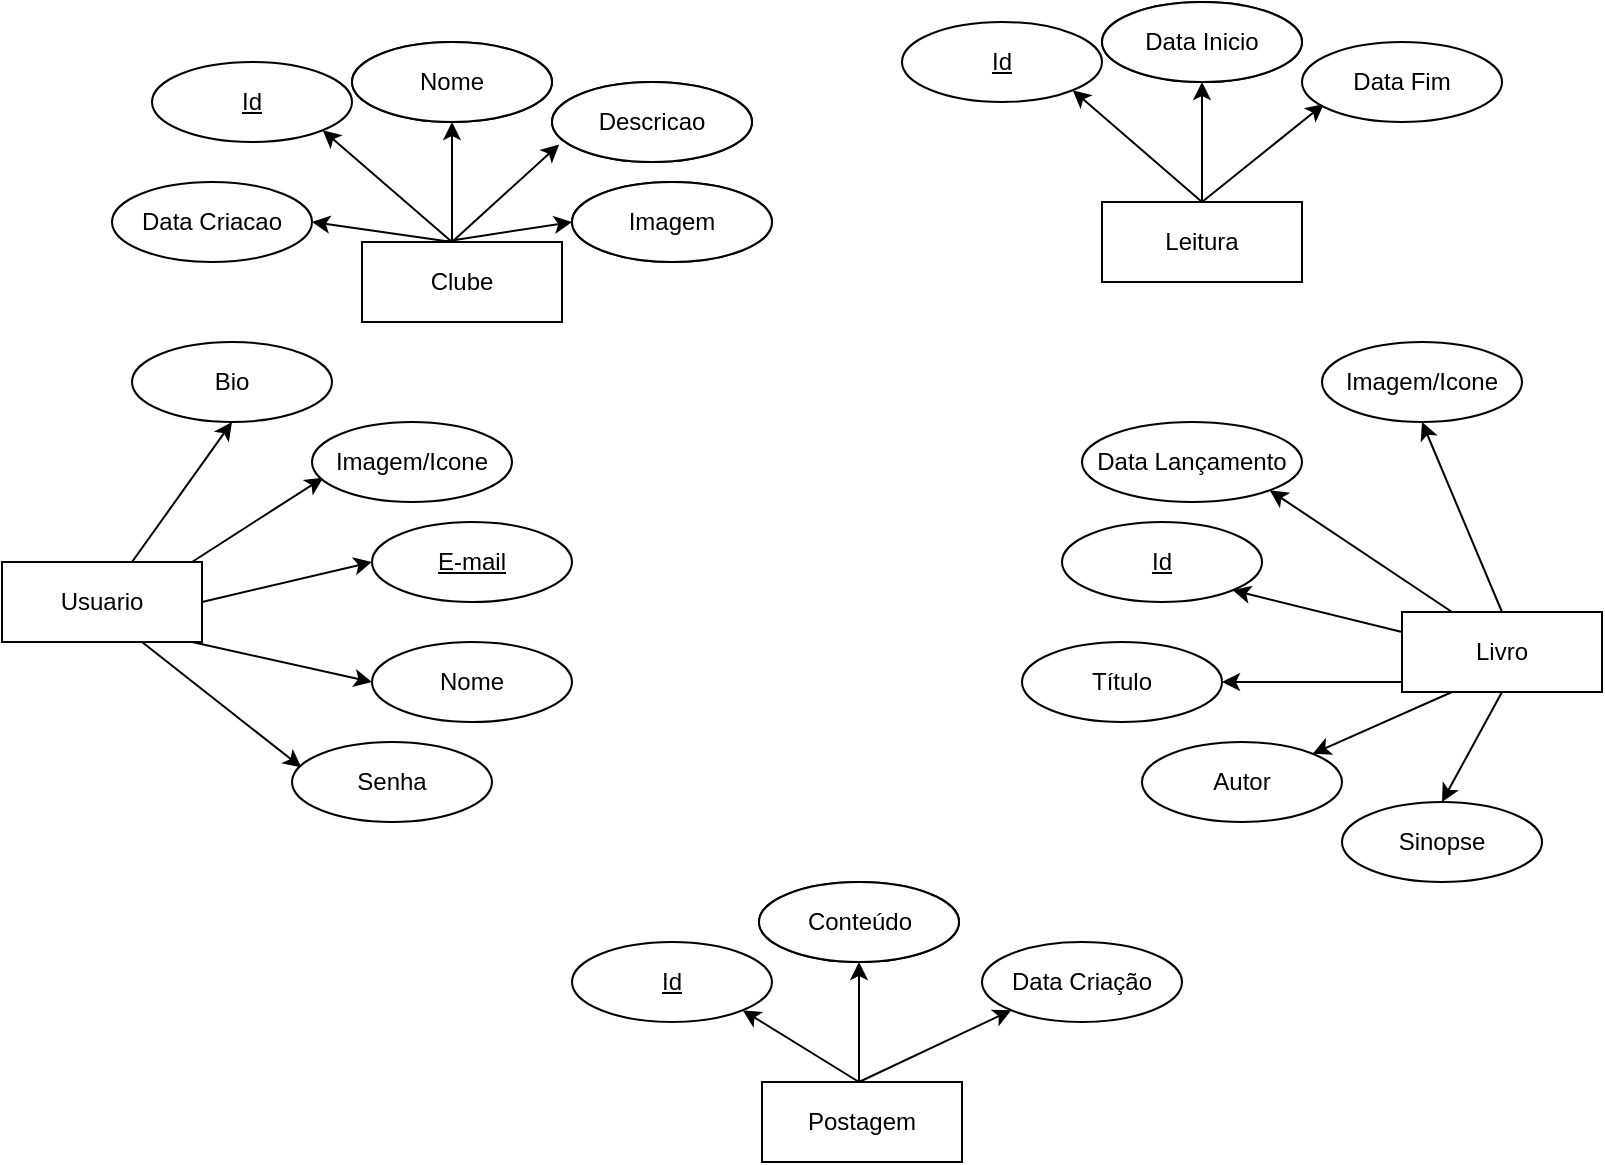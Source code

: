 <mxfile version="21.1.2" type="device" pages="2">
  <diagram name="Propriedades" id="3DGppvGuMkGfIaw-oFK4">
    <mxGraphModel dx="1842" dy="718" grid="1" gridSize="10" guides="1" tooltips="1" connect="1" arrows="1" fold="1" page="1" pageScale="1" pageWidth="827" pageHeight="1169" math="0" shadow="0">
      <root>
        <mxCell id="0" />
        <mxCell id="gHtM-WSJhrPgvnXhmvUE-1" value="Untitled Layer" parent="0" />
        <mxCell id="gHtM-WSJhrPgvnXhmvUE-2" value="Clube" style="whiteSpace=wrap;html=1;align=center;" vertex="1" parent="gHtM-WSJhrPgvnXhmvUE-1">
          <mxGeometry x="190" y="140" width="100" height="40" as="geometry" />
        </mxCell>
        <mxCell id="gHtM-WSJhrPgvnXhmvUE-3" value="Usuario" style="whiteSpace=wrap;html=1;align=center;" vertex="1" parent="gHtM-WSJhrPgvnXhmvUE-1">
          <mxGeometry x="10" y="300" width="100" height="40" as="geometry" />
        </mxCell>
        <mxCell id="gHtM-WSJhrPgvnXhmvUE-4" value="Leitura" style="whiteSpace=wrap;html=1;align=center;" vertex="1" parent="gHtM-WSJhrPgvnXhmvUE-1">
          <mxGeometry x="560" y="120" width="100" height="40" as="geometry" />
        </mxCell>
        <mxCell id="gHtM-WSJhrPgvnXhmvUE-5" value="Livro" style="whiteSpace=wrap;html=1;align=center;direction=east;flipH=0;flipV=0;" vertex="1" parent="gHtM-WSJhrPgvnXhmvUE-1">
          <mxGeometry x="710" y="325" width="100" height="40" as="geometry" />
        </mxCell>
        <mxCell id="gHtM-WSJhrPgvnXhmvUE-6" value="Postagem" style="whiteSpace=wrap;html=1;align=center;" vertex="1" parent="gHtM-WSJhrPgvnXhmvUE-1">
          <mxGeometry x="390" y="560" width="100" height="40" as="geometry" />
        </mxCell>
        <mxCell id="jojVEQUUqnMYrM5-HtUo-7" value="Entidades-Atributos" parent="0" />
        <mxCell id="jojVEQUUqnMYrM5-HtUo-8" value="Nome" style="ellipse;whiteSpace=wrap;html=1;align=center;" vertex="1" parent="jojVEQUUqnMYrM5-HtUo-7">
          <mxGeometry x="185" y="40" width="100" height="40" as="geometry" />
        </mxCell>
        <mxCell id="jojVEQUUqnMYrM5-HtUo-9" value="Descricao" style="ellipse;whiteSpace=wrap;html=1;align=center;" vertex="1" parent="jojVEQUUqnMYrM5-HtUo-7">
          <mxGeometry x="285" y="60" width="100" height="40" as="geometry" />
        </mxCell>
        <mxCell id="jojVEQUUqnMYrM5-HtUo-10" value="Data Criacao" style="ellipse;whiteSpace=wrap;html=1;align=center;" vertex="1" parent="jojVEQUUqnMYrM5-HtUo-7">
          <mxGeometry x="65" y="110" width="100" height="40" as="geometry" />
        </mxCell>
        <mxCell id="jojVEQUUqnMYrM5-HtUo-11" value="Imagem" style="ellipse;whiteSpace=wrap;html=1;align=center;" vertex="1" parent="jojVEQUUqnMYrM5-HtUo-7">
          <mxGeometry x="295" y="110" width="100" height="40" as="geometry" />
        </mxCell>
        <mxCell id="jojVEQUUqnMYrM5-HtUo-12" value="" style="edgeStyle=none;orthogonalLoop=1;jettySize=auto;html=1;rounded=0;entryX=1;entryY=1;entryDx=0;entryDy=0;" edge="1" parent="jojVEQUUqnMYrM5-HtUo-7" target="jojVEQUUqnMYrM5-HtUo-31">
          <mxGeometry width="80" relative="1" as="geometry">
            <mxPoint x="235" y="140" as="sourcePoint" />
            <mxPoint x="179.4" y="91.2" as="targetPoint" />
            <Array as="points" />
          </mxGeometry>
        </mxCell>
        <mxCell id="jojVEQUUqnMYrM5-HtUo-13" value="" style="edgeStyle=none;orthogonalLoop=1;jettySize=auto;html=1;rounded=0;entryX=0.5;entryY=1;entryDx=0;entryDy=0;exitX=0.5;exitY=0;exitDx=0;exitDy=0;" edge="1" parent="jojVEQUUqnMYrM5-HtUo-7" target="jojVEQUUqnMYrM5-HtUo-8">
          <mxGeometry width="80" relative="1" as="geometry">
            <mxPoint x="235" y="140" as="sourcePoint" />
            <mxPoint x="189" y="101" as="targetPoint" />
            <Array as="points" />
          </mxGeometry>
        </mxCell>
        <mxCell id="jojVEQUUqnMYrM5-HtUo-14" value="" style="edgeStyle=none;orthogonalLoop=1;jettySize=auto;html=1;rounded=0;entryX=0.036;entryY=0.78;entryDx=0;entryDy=0;entryPerimeter=0;exitX=0.5;exitY=0;exitDx=0;exitDy=0;" edge="1" parent="jojVEQUUqnMYrM5-HtUo-7" target="jojVEQUUqnMYrM5-HtUo-9">
          <mxGeometry width="80" relative="1" as="geometry">
            <mxPoint x="235" y="140" as="sourcePoint" />
            <mxPoint x="199" y="111" as="targetPoint" />
            <Array as="points" />
          </mxGeometry>
        </mxCell>
        <mxCell id="jojVEQUUqnMYrM5-HtUo-15" value="" style="edgeStyle=none;orthogonalLoop=1;jettySize=auto;html=1;rounded=0;entryX=1;entryY=0.5;entryDx=0;entryDy=0;exitX=0.5;exitY=0;exitDx=0;exitDy=0;" edge="1" parent="jojVEQUUqnMYrM5-HtUo-7" target="jojVEQUUqnMYrM5-HtUo-10">
          <mxGeometry width="80" relative="1" as="geometry">
            <mxPoint x="235" y="140" as="sourcePoint" />
            <mxPoint x="209" y="121" as="targetPoint" />
            <Array as="points" />
          </mxGeometry>
        </mxCell>
        <mxCell id="jojVEQUUqnMYrM5-HtUo-16" value="" style="edgeStyle=none;orthogonalLoop=1;jettySize=auto;html=1;rounded=0;entryX=0;entryY=0.5;entryDx=0;entryDy=0;" edge="1" parent="jojVEQUUqnMYrM5-HtUo-7" target="jojVEQUUqnMYrM5-HtUo-11">
          <mxGeometry width="80" relative="1" as="geometry">
            <mxPoint x="230" y="140" as="sourcePoint" />
            <mxPoint x="219" y="131" as="targetPoint" />
            <Array as="points" />
          </mxGeometry>
        </mxCell>
        <mxCell id="jojVEQUUqnMYrM5-HtUo-17" value="" style="edgeStyle=none;orthogonalLoop=1;jettySize=auto;html=1;rounded=0;entryX=0.056;entryY=0.696;entryDx=0;entryDy=0;entryPerimeter=0;exitX=1;exitY=0;exitDx=0;exitDy=0;" edge="1" parent="jojVEQUUqnMYrM5-HtUo-7" target="jojVEQUUqnMYrM5-HtUo-26">
          <mxGeometry width="80" relative="1" as="geometry">
            <mxPoint x="105" y="300" as="sourcePoint" />
            <mxPoint x="99" y="211" as="targetPoint" />
            <Array as="points" />
          </mxGeometry>
        </mxCell>
        <mxCell id="jojVEQUUqnMYrM5-HtUo-18" value="" style="edgeStyle=none;orthogonalLoop=1;jettySize=auto;html=1;rounded=0;entryX=0;entryY=0.5;entryDx=0;entryDy=0;" edge="1" parent="jojVEQUUqnMYrM5-HtUo-7" target="jojVEQUUqnMYrM5-HtUo-32">
          <mxGeometry width="80" relative="1" as="geometry">
            <mxPoint x="110" y="320" as="sourcePoint" />
            <mxPoint x="215" y="300" as="targetPoint" />
            <Array as="points" />
          </mxGeometry>
        </mxCell>
        <mxCell id="jojVEQUUqnMYrM5-HtUo-19" value="" style="edgeStyle=none;orthogonalLoop=1;jettySize=auto;html=1;rounded=0;entryX=0.047;entryY=0.318;entryDx=0;entryDy=0;entryPerimeter=0;exitX=0.75;exitY=1;exitDx=0;exitDy=0;" edge="1" parent="jojVEQUUqnMYrM5-HtUo-7" target="jojVEQUUqnMYrM5-HtUo-28">
          <mxGeometry width="80" relative="1" as="geometry">
            <mxPoint x="80" y="340" as="sourcePoint" />
            <mxPoint x="209" y="211" as="targetPoint" />
            <Array as="points" />
          </mxGeometry>
        </mxCell>
        <mxCell id="jojVEQUUqnMYrM5-HtUo-20" value="" style="edgeStyle=none;orthogonalLoop=1;jettySize=auto;html=1;rounded=0;entryX=0;entryY=0.5;entryDx=0;entryDy=0;" edge="1" parent="jojVEQUUqnMYrM5-HtUo-7" target="jojVEQUUqnMYrM5-HtUo-25">
          <mxGeometry width="80" relative="1" as="geometry">
            <mxPoint x="105" y="340" as="sourcePoint" />
            <mxPoint x="85" y="250" as="targetPoint" />
            <Array as="points" />
          </mxGeometry>
        </mxCell>
        <mxCell id="jojVEQUUqnMYrM5-HtUo-22" value="Imagem" style="ellipse;whiteSpace=wrap;html=1;align=center;" vertex="1" parent="jojVEQUUqnMYrM5-HtUo-7">
          <mxGeometry x="295" y="110" width="100" height="40" as="geometry" />
        </mxCell>
        <mxCell id="jojVEQUUqnMYrM5-HtUo-23" value="Descricao" style="ellipse;whiteSpace=wrap;html=1;align=center;" vertex="1" parent="jojVEQUUqnMYrM5-HtUo-7">
          <mxGeometry x="285" y="60" width="100" height="40" as="geometry" />
        </mxCell>
        <mxCell id="jojVEQUUqnMYrM5-HtUo-24" value="Nome" style="ellipse;whiteSpace=wrap;html=1;align=center;" vertex="1" parent="jojVEQUUqnMYrM5-HtUo-7">
          <mxGeometry x="185" y="40" width="100" height="40" as="geometry" />
        </mxCell>
        <mxCell id="jojVEQUUqnMYrM5-HtUo-25" value="Nome" style="ellipse;whiteSpace=wrap;html=1;align=center;" vertex="1" parent="jojVEQUUqnMYrM5-HtUo-7">
          <mxGeometry x="195" y="340" width="100" height="40" as="geometry" />
        </mxCell>
        <mxCell id="jojVEQUUqnMYrM5-HtUo-26" value="Imagem/Icone" style="ellipse;whiteSpace=wrap;html=1;align=center;" vertex="1" parent="jojVEQUUqnMYrM5-HtUo-7">
          <mxGeometry x="165" y="230" width="100" height="40" as="geometry" />
        </mxCell>
        <mxCell id="jojVEQUUqnMYrM5-HtUo-28" value="Senha" style="ellipse;whiteSpace=wrap;html=1;align=center;" vertex="1" parent="jojVEQUUqnMYrM5-HtUo-7">
          <mxGeometry x="155" y="390" width="100" height="40" as="geometry" />
        </mxCell>
        <mxCell id="jojVEQUUqnMYrM5-HtUo-29" value="" style="edgeStyle=none;orthogonalLoop=1;jettySize=auto;html=1;rounded=0;entryX=0.5;entryY=1;entryDx=0;entryDy=0;exitX=0.7;exitY=0;exitDx=0;exitDy=0;exitPerimeter=0;" edge="1" parent="jojVEQUUqnMYrM5-HtUo-7" target="jojVEQUUqnMYrM5-HtUo-30">
          <mxGeometry width="80" relative="1" as="geometry">
            <mxPoint x="75" y="300" as="sourcePoint" />
            <mxPoint x="-11" y="181" as="targetPoint" />
            <Array as="points" />
          </mxGeometry>
        </mxCell>
        <mxCell id="jojVEQUUqnMYrM5-HtUo-30" value="Bio" style="ellipse;whiteSpace=wrap;html=1;align=center;" vertex="1" parent="jojVEQUUqnMYrM5-HtUo-7">
          <mxGeometry x="75" y="190" width="100" height="40" as="geometry" />
        </mxCell>
        <mxCell id="jojVEQUUqnMYrM5-HtUo-31" value="Id" style="ellipse;whiteSpace=wrap;html=1;align=center;fontStyle=4;" vertex="1" parent="jojVEQUUqnMYrM5-HtUo-7">
          <mxGeometry x="85" y="50" width="100" height="40" as="geometry" />
        </mxCell>
        <mxCell id="jojVEQUUqnMYrM5-HtUo-32" value="E-mail" style="ellipse;whiteSpace=wrap;html=1;align=center;fontStyle=4;" vertex="1" parent="jojVEQUUqnMYrM5-HtUo-7">
          <mxGeometry x="195" y="280" width="100" height="40" as="geometry" />
        </mxCell>
        <mxCell id="jojVEQUUqnMYrM5-HtUo-33" value="Nome" style="ellipse;whiteSpace=wrap;html=1;align=center;" vertex="1" parent="jojVEQUUqnMYrM5-HtUo-7">
          <mxGeometry x="560" y="20" width="100" height="40" as="geometry" />
        </mxCell>
        <mxCell id="jojVEQUUqnMYrM5-HtUo-34" value="" style="edgeStyle=none;orthogonalLoop=1;jettySize=auto;html=1;rounded=0;entryX=1;entryY=1;entryDx=0;entryDy=0;" edge="1" parent="jojVEQUUqnMYrM5-HtUo-7" target="jojVEQUUqnMYrM5-HtUo-39">
          <mxGeometry width="80" relative="1" as="geometry">
            <mxPoint x="610" y="120" as="sourcePoint" />
            <mxPoint x="554.4" y="71.2" as="targetPoint" />
            <Array as="points" />
          </mxGeometry>
        </mxCell>
        <mxCell id="jojVEQUUqnMYrM5-HtUo-35" value="" style="edgeStyle=none;orthogonalLoop=1;jettySize=auto;html=1;rounded=0;entryX=0.5;entryY=1;entryDx=0;entryDy=0;exitX=0.5;exitY=0;exitDx=0;exitDy=0;" edge="1" parent="jojVEQUUqnMYrM5-HtUo-7" target="jojVEQUUqnMYrM5-HtUo-33">
          <mxGeometry width="80" relative="1" as="geometry">
            <mxPoint x="610" y="120" as="sourcePoint" />
            <mxPoint x="564" y="81" as="targetPoint" />
            <Array as="points" />
          </mxGeometry>
        </mxCell>
        <mxCell id="jojVEQUUqnMYrM5-HtUo-36" value="" style="edgeStyle=none;orthogonalLoop=1;jettySize=auto;html=1;rounded=0;entryX=0.11;entryY=0.775;entryDx=0;entryDy=0;entryPerimeter=0;exitX=0.5;exitY=0;exitDx=0;exitDy=0;" edge="1" parent="jojVEQUUqnMYrM5-HtUo-7" target="jojVEQUUqnMYrM5-HtUo-37">
          <mxGeometry width="80" relative="1" as="geometry">
            <mxPoint x="610" y="120" as="sourcePoint" />
            <mxPoint x="663.6" y="71.2" as="targetPoint" />
            <Array as="points" />
          </mxGeometry>
        </mxCell>
        <mxCell id="jojVEQUUqnMYrM5-HtUo-37" value="Data Fim" style="ellipse;whiteSpace=wrap;html=1;align=center;" vertex="1" parent="jojVEQUUqnMYrM5-HtUo-7">
          <mxGeometry x="660" y="40" width="100" height="40" as="geometry" />
        </mxCell>
        <mxCell id="jojVEQUUqnMYrM5-HtUo-38" value="Data Inicio" style="ellipse;whiteSpace=wrap;html=1;align=center;" vertex="1" parent="jojVEQUUqnMYrM5-HtUo-7">
          <mxGeometry x="560" y="20" width="100" height="40" as="geometry" />
        </mxCell>
        <mxCell id="jojVEQUUqnMYrM5-HtUo-39" value="Id" style="ellipse;whiteSpace=wrap;html=1;align=center;fontStyle=4;" vertex="1" parent="jojVEQUUqnMYrM5-HtUo-7">
          <mxGeometry x="460" y="30" width="100" height="40" as="geometry" />
        </mxCell>
        <mxCell id="jojVEQUUqnMYrM5-HtUo-40" value="" style="edgeStyle=none;orthogonalLoop=1;jettySize=auto;html=1;rounded=0;entryX=0.5;entryY=1;entryDx=0;entryDy=0;exitX=0.5;exitY=0;exitDx=0;exitDy=0;" edge="1" parent="jojVEQUUqnMYrM5-HtUo-7" source="jojVEQUUqnMYrM5-HtUo-5" target="jojVEQUUqnMYrM5-HtUo-46">
          <mxGeometry width="80" relative="1" as="geometry">
            <mxPoint x="770" y="320" as="sourcePoint" />
            <mxPoint x="910.4" y="185.32" as="targetPoint" />
          </mxGeometry>
        </mxCell>
        <mxCell id="jojVEQUUqnMYrM5-HtUo-41" value="" style="edgeStyle=none;orthogonalLoop=1;jettySize=auto;html=1;rounded=0;entryX=1;entryY=1;entryDx=0;entryDy=0;exitX=0;exitY=0.25;exitDx=0;exitDy=0;" edge="1" parent="jojVEQUUqnMYrM5-HtUo-7" source="jojVEQUUqnMYrM5-HtUo-5" target="jojVEQUUqnMYrM5-HtUo-51">
          <mxGeometry width="80" relative="1" as="geometry">
            <mxPoint x="720" y="340" as="sourcePoint" />
            <mxPoint x="760" y="290" as="targetPoint" />
          </mxGeometry>
        </mxCell>
        <mxCell id="jojVEQUUqnMYrM5-HtUo-42" value="" style="edgeStyle=none;orthogonalLoop=1;jettySize=auto;html=1;rounded=0;entryX=1;entryY=0;entryDx=0;entryDy=0;exitX=0.25;exitY=1;exitDx=0;exitDy=0;" edge="1" parent="jojVEQUUqnMYrM5-HtUo-7" source="jojVEQUUqnMYrM5-HtUo-5" target="jojVEQUUqnMYrM5-HtUo-48">
          <mxGeometry width="80" relative="1" as="geometry">
            <mxPoint x="745" y="370" as="sourcePoint" />
            <mxPoint x="1025.8" y="215.56" as="targetPoint" />
          </mxGeometry>
        </mxCell>
        <mxCell id="jojVEQUUqnMYrM5-HtUo-43" value="" style="edgeStyle=none;orthogonalLoop=1;jettySize=auto;html=1;rounded=0;entryX=1;entryY=0.5;entryDx=0;entryDy=0;" edge="1" parent="jojVEQUUqnMYrM5-HtUo-7" target="jojVEQUUqnMYrM5-HtUo-45">
          <mxGeometry width="80" relative="1" as="geometry">
            <mxPoint x="710" y="360" as="sourcePoint" />
            <mxPoint x="630" y="240" as="targetPoint" />
          </mxGeometry>
        </mxCell>
        <mxCell id="jojVEQUUqnMYrM5-HtUo-44" value="" style="edgeStyle=none;orthogonalLoop=1;jettySize=auto;html=1;rounded=0;entryX=0.5;entryY=0;entryDx=0;entryDy=0;exitX=0.5;exitY=1;exitDx=0;exitDy=0;" edge="1" parent="jojVEQUUqnMYrM5-HtUo-7" source="jojVEQUUqnMYrM5-HtUo-5" target="jojVEQUUqnMYrM5-HtUo-47">
          <mxGeometry width="80" relative="1" as="geometry">
            <mxPoint x="770" y="370" as="sourcePoint" />
            <mxPoint x="880" y="280" as="targetPoint" />
          </mxGeometry>
        </mxCell>
        <mxCell id="jojVEQUUqnMYrM5-HtUo-45" value="Título" style="ellipse;whiteSpace=wrap;html=1;align=center;direction=east;flipH=0;flipV=0;" vertex="1" parent="jojVEQUUqnMYrM5-HtUo-7">
          <mxGeometry x="520" y="340" width="100" height="40" as="geometry" />
        </mxCell>
        <mxCell id="jojVEQUUqnMYrM5-HtUo-46" value="Imagem/Icone" style="ellipse;whiteSpace=wrap;html=1;align=center;direction=east;flipH=0;flipV=0;" vertex="1" parent="jojVEQUUqnMYrM5-HtUo-7">
          <mxGeometry x="670" y="190" width="100" height="40" as="geometry" />
        </mxCell>
        <mxCell id="jojVEQUUqnMYrM5-HtUo-47" value="Sinopse" style="ellipse;whiteSpace=wrap;html=1;align=center;direction=east;flipH=0;flipV=0;" vertex="1" parent="jojVEQUUqnMYrM5-HtUo-7">
          <mxGeometry x="680" y="420" width="100" height="40" as="geometry" />
        </mxCell>
        <mxCell id="jojVEQUUqnMYrM5-HtUo-48" value="Autor" style="ellipse;whiteSpace=wrap;html=1;align=center;direction=east;flipH=0;flipV=0;" vertex="1" parent="jojVEQUUqnMYrM5-HtUo-7">
          <mxGeometry x="580" y="390" width="100" height="40" as="geometry" />
        </mxCell>
        <mxCell id="jojVEQUUqnMYrM5-HtUo-49" value="" style="edgeStyle=none;orthogonalLoop=1;jettySize=auto;html=1;rounded=0;entryX=1;entryY=1;entryDx=0;entryDy=0;exitX=0.25;exitY=0;exitDx=0;exitDy=0;" edge="1" parent="jojVEQUUqnMYrM5-HtUo-7" source="jojVEQUUqnMYrM5-HtUo-5" target="jojVEQUUqnMYrM5-HtUo-50">
          <mxGeometry width="80" relative="1" as="geometry">
            <mxPoint x="745" y="330" as="sourcePoint" />
            <mxPoint x="414" y="211" as="targetPoint" />
          </mxGeometry>
        </mxCell>
        <mxCell id="jojVEQUUqnMYrM5-HtUo-50" value="Data Lançamento" style="ellipse;whiteSpace=wrap;html=1;align=center;direction=east;flipH=0;flipV=0;" vertex="1" parent="jojVEQUUqnMYrM5-HtUo-7">
          <mxGeometry x="550" y="230" width="110" height="40" as="geometry" />
        </mxCell>
        <mxCell id="jojVEQUUqnMYrM5-HtUo-51" value="Id" style="ellipse;whiteSpace=wrap;html=1;align=center;fontStyle=4;direction=east;flipH=0;flipV=0;" vertex="1" parent="jojVEQUUqnMYrM5-HtUo-7">
          <mxGeometry x="540" y="280" width="100" height="40" as="geometry" />
        </mxCell>
        <mxCell id="jojVEQUUqnMYrM5-HtUo-52" value="Nome" style="ellipse;whiteSpace=wrap;html=1;align=center;" vertex="1" parent="jojVEQUUqnMYrM5-HtUo-7">
          <mxGeometry x="388.5" y="460" width="100" height="40" as="geometry" />
        </mxCell>
        <mxCell id="jojVEQUUqnMYrM5-HtUo-53" value="" style="edgeStyle=none;orthogonalLoop=1;jettySize=auto;html=1;rounded=0;entryX=1;entryY=1;entryDx=0;entryDy=0;" edge="1" parent="jojVEQUUqnMYrM5-HtUo-7" target="jojVEQUUqnMYrM5-HtUo-58">
          <mxGeometry width="80" relative="1" as="geometry">
            <mxPoint x="438.5" y="560" as="sourcePoint" />
            <mxPoint x="382.9" y="511.2" as="targetPoint" />
            <Array as="points" />
          </mxGeometry>
        </mxCell>
        <mxCell id="jojVEQUUqnMYrM5-HtUo-54" value="" style="edgeStyle=none;orthogonalLoop=1;jettySize=auto;html=1;rounded=0;entryX=0.5;entryY=1;entryDx=0;entryDy=0;exitX=0.5;exitY=0;exitDx=0;exitDy=0;" edge="1" parent="jojVEQUUqnMYrM5-HtUo-7" target="jojVEQUUqnMYrM5-HtUo-52">
          <mxGeometry width="80" relative="1" as="geometry">
            <mxPoint x="438.5" y="560" as="sourcePoint" />
            <mxPoint x="392.5" y="521" as="targetPoint" />
            <Array as="points" />
          </mxGeometry>
        </mxCell>
        <mxCell id="jojVEQUUqnMYrM5-HtUo-55" value="" style="edgeStyle=none;orthogonalLoop=1;jettySize=auto;html=1;rounded=0;exitX=0.5;exitY=0;exitDx=0;exitDy=0;entryX=0;entryY=1;entryDx=0;entryDy=0;" edge="1" parent="jojVEQUUqnMYrM5-HtUo-7" target="jojVEQUUqnMYrM5-HtUo-56">
          <mxGeometry width="80" relative="1" as="geometry">
            <mxPoint x="438.5" y="560" as="sourcePoint" />
            <mxPoint x="500" y="520" as="targetPoint" />
            <Array as="points" />
          </mxGeometry>
        </mxCell>
        <mxCell id="jojVEQUUqnMYrM5-HtUo-56" value="Data Criação" style="ellipse;whiteSpace=wrap;html=1;align=center;" vertex="1" parent="jojVEQUUqnMYrM5-HtUo-7">
          <mxGeometry x="500" y="490" width="100" height="40" as="geometry" />
        </mxCell>
        <mxCell id="jojVEQUUqnMYrM5-HtUo-57" value="Conteúdo" style="ellipse;whiteSpace=wrap;html=1;align=center;" vertex="1" parent="jojVEQUUqnMYrM5-HtUo-7">
          <mxGeometry x="388.5" y="460" width="100" height="40" as="geometry" />
        </mxCell>
        <mxCell id="jojVEQUUqnMYrM5-HtUo-58" value="Id" style="ellipse;whiteSpace=wrap;html=1;align=center;fontStyle=4;" vertex="1" parent="jojVEQUUqnMYrM5-HtUo-7">
          <mxGeometry x="295" y="490" width="100" height="40" as="geometry" />
        </mxCell>
        <mxCell id="jojVEQUUqnMYrM5-HtUo-1" value="Entidades" parent="0" />
        <mxCell id="jojVEQUUqnMYrM5-HtUo-2" value="Clube" style="whiteSpace=wrap;html=1;align=center;" vertex="1" parent="jojVEQUUqnMYrM5-HtUo-1">
          <mxGeometry x="190" y="140" width="100" height="40" as="geometry" />
        </mxCell>
        <mxCell id="jojVEQUUqnMYrM5-HtUo-3" value="Usuario" style="whiteSpace=wrap;html=1;align=center;" vertex="1" parent="jojVEQUUqnMYrM5-HtUo-1">
          <mxGeometry x="10" y="300" width="100" height="40" as="geometry" />
        </mxCell>
        <mxCell id="jojVEQUUqnMYrM5-HtUo-4" value="Leitura" style="whiteSpace=wrap;html=1;align=center;" vertex="1" parent="jojVEQUUqnMYrM5-HtUo-1">
          <mxGeometry x="560" y="120" width="100" height="40" as="geometry" />
        </mxCell>
        <mxCell id="jojVEQUUqnMYrM5-HtUo-5" value="Livro" style="whiteSpace=wrap;html=1;align=center;direction=east;flipH=0;flipV=0;" vertex="1" parent="jojVEQUUqnMYrM5-HtUo-1">
          <mxGeometry x="710" y="325" width="100" height="40" as="geometry" />
        </mxCell>
        <mxCell id="jojVEQUUqnMYrM5-HtUo-6" value="Postagem" style="whiteSpace=wrap;html=1;align=center;" vertex="1" parent="jojVEQUUqnMYrM5-HtUo-1">
          <mxGeometry x="390" y="560" width="100" height="40" as="geometry" />
        </mxCell>
      </root>
    </mxGraphModel>
  </diagram>
  <diagram id="L5UooyY26G6SyMGAtC-l" name="Relacionamentos">
    <mxGraphModel dx="1305" dy="508" grid="1" gridSize="11" guides="1" tooltips="1" connect="1" arrows="1" fold="1" page="1" pageScale="1" pageWidth="1654" pageHeight="1169" math="0" shadow="0">
      <root>
        <mxCell id="0" />
        <mxCell id="FjlLC8PWpLcPWFSmHj3d-1" value="Entidades" parent="0" />
        <mxCell id="yDCpS6pM6w4DCOterPhk-0" value="Leitura" style="swimlane;childLayout=stackLayout;horizontal=1;startSize=50;horizontalStack=0;rounded=1;fontSize=13;fontStyle=0;strokeWidth=2;resizeParent=0;resizeLast=1;shadow=0;dashed=0;align=center;arcSize=4;whiteSpace=wrap;html=1;" vertex="1" parent="FjlLC8PWpLcPWFSmHj3d-1">
          <mxGeometry x="901" y="455" width="160" height="120" as="geometry">
            <mxRectangle x="150" y="100" width="80" height="50" as="alternateBounds" />
          </mxGeometry>
        </mxCell>
        <mxCell id="yDCpS6pM6w4DCOterPhk-1" value="+Id&lt;br style=&quot;font-size: 13px;&quot;&gt;+Data Inicio&lt;br style=&quot;font-size: 13px;&quot;&gt;+Data Fim" style="align=left;strokeColor=none;fillColor=none;spacingLeft=4;fontSize=13;verticalAlign=top;resizable=0;rotatable=0;part=1;html=1;" vertex="1" parent="yDCpS6pM6w4DCOterPhk-0">
          <mxGeometry y="50" width="160" height="70" as="geometry" />
        </mxCell>
        <mxCell id="yDCpS6pM6w4DCOterPhk-2" value="Postagem" style="swimlane;childLayout=stackLayout;horizontal=1;startSize=50;horizontalStack=0;rounded=1;fontSize=13;fontStyle=0;strokeWidth=2;resizeParent=0;resizeLast=1;shadow=0;dashed=0;align=center;arcSize=4;whiteSpace=wrap;html=1;" vertex="1" parent="FjlLC8PWpLcPWFSmHj3d-1">
          <mxGeometry x="1275" y="396" width="160" height="120" as="geometry">
            <mxRectangle x="570" y="100" width="80" height="50" as="alternateBounds" />
          </mxGeometry>
        </mxCell>
        <mxCell id="yDCpS6pM6w4DCOterPhk-3" value="+Id&lt;br style=&quot;font-size: 13px;&quot;&gt;+Conteúdo&lt;br style=&quot;font-size: 13px;&quot;&gt;+Data Criacao" style="align=left;strokeColor=none;fillColor=none;spacingLeft=4;fontSize=13;verticalAlign=top;resizable=0;rotatable=0;part=1;html=1;" vertex="1" parent="yDCpS6pM6w4DCOterPhk-2">
          <mxGeometry y="50" width="160" height="70" as="geometry" />
        </mxCell>
        <mxCell id="7nIbB4xrjv33yoJCX5Wh-0" value="" style="edgeStyle=entityRelationEdgeStyle;fontSize=13;html=1;endArrow=ERoneToMany;rounded=0;entryX=0;entryY=0.25;entryDx=0;entryDy=0;" edge="1" parent="FjlLC8PWpLcPWFSmHj3d-1" target="yDCpS6pM6w4DCOterPhk-3">
          <mxGeometry width="100" height="100" relative="1" as="geometry">
            <mxPoint x="1067" y="485" as="sourcePoint" />
            <mxPoint x="1127" y="475" as="targetPoint" />
          </mxGeometry>
        </mxCell>
        <mxCell id="7nIbB4xrjv33yoJCX5Wh-1" value="1" style="edgeLabel;html=1;align=center;verticalAlign=middle;resizable=0;points=[];fontSize=13;" vertex="1" connectable="0" parent="7nIbB4xrjv33yoJCX5Wh-0">
          <mxGeometry x="-0.921" relative="1" as="geometry">
            <mxPoint x="4" as="offset" />
          </mxGeometry>
        </mxCell>
        <mxCell id="7nIbB4xrjv33yoJCX5Wh-2" value="N" style="edgeLabel;html=1;align=center;verticalAlign=middle;resizable=0;points=[];fontSize=13;" vertex="1" connectable="0" parent="7nIbB4xrjv33yoJCX5Wh-0">
          <mxGeometry x="0.873" y="1" relative="1" as="geometry">
            <mxPoint x="-9" as="offset" />
          </mxGeometry>
        </mxCell>
        <mxCell id="4sIS8ltRe1hSAMYsW8S5-0" value="Clube" style="swimlane;childLayout=stackLayout;horizontal=1;startSize=50;horizontalStack=0;rounded=1;fontSize=13;fontStyle=0;strokeWidth=2;resizeParent=0;resizeLast=1;shadow=0;dashed=0;align=center;arcSize=4;whiteSpace=wrap;html=1;" vertex="1" parent="FjlLC8PWpLcPWFSmHj3d-1">
          <mxGeometry x="582" y="443.5" width="160" height="143" as="geometry">
            <mxRectangle x="330" y="270" width="80" height="50" as="alternateBounds" />
          </mxGeometry>
        </mxCell>
        <mxCell id="4sIS8ltRe1hSAMYsW8S5-1" value="+&amp;nbsp;Id&lt;br style=&quot;font-size: 13px;&quot;&gt;+&amp;nbsp;Nome&lt;br style=&quot;font-size: 13px;&quot;&gt;+&amp;nbsp;Descricao&lt;br style=&quot;font-size: 13px;&quot;&gt;+&amp;nbsp;Imagem (capa)&lt;br style=&quot;font-size: 13px;&quot;&gt;+ Data Criacao" style="align=left;strokeColor=none;fillColor=none;spacingLeft=4;fontSize=13;verticalAlign=top;resizable=0;rotatable=0;part=1;html=1;" vertex="1" parent="4sIS8ltRe1hSAMYsW8S5-0">
          <mxGeometry y="50" width="160" height="93" as="geometry" />
        </mxCell>
        <mxCell id="P9vgTmOxW39qDe1SSsuh-0" value="Livro" style="swimlane;childLayout=stackLayout;horizontal=1;startSize=50;horizontalStack=0;rounded=1;fontSize=13;fontStyle=0;strokeWidth=2;resizeParent=0;resizeLast=1;shadow=0;dashed=0;align=center;arcSize=4;whiteSpace=wrap;html=1;" vertex="1" parent="FjlLC8PWpLcPWFSmHj3d-1">
          <mxGeometry x="1247" y="611" width="160" height="161" as="geometry" />
        </mxCell>
        <mxCell id="P9vgTmOxW39qDe1SSsuh-1" value="+ Id&lt;br style=&quot;font-size: 13px;&quot;&gt;+&amp;nbsp;Título&lt;br style=&quot;font-size: 13px;&quot;&gt;+&amp;nbsp;Autor&lt;br style=&quot;font-size: 13px;&quot;&gt;+ Sinopse&lt;br style=&quot;font-size: 13px;&quot;&gt;+ Image/Icone&lt;br style=&quot;font-size: 13px;&quot;&gt;+ Data Lancamento" style="align=left;strokeColor=none;fillColor=none;spacingLeft=4;fontSize=13;verticalAlign=top;resizable=0;rotatable=0;part=1;html=1;" vertex="1" parent="P9vgTmOxW39qDe1SSsuh-0">
          <mxGeometry y="50" width="160" height="111" as="geometry" />
        </mxCell>
        <mxCell id="1uH3PdRmSh5aIo7HPxPP-0" value="Usuario" style="swimlane;childLayout=stackLayout;horizontal=1;startSize=50;horizontalStack=0;rounded=1;fontSize=13;fontStyle=0;strokeWidth=2;resizeParent=0;resizeLast=1;shadow=0;dashed=0;align=center;arcSize=4;whiteSpace=wrap;html=1;" vertex="1" parent="FjlLC8PWpLcPWFSmHj3d-1">
          <mxGeometry x="219" y="455" width="160" height="161" as="geometry" />
        </mxCell>
        <mxCell id="1uH3PdRmSh5aIo7HPxPP-1" value="+ E-mail&lt;br style=&quot;font-size: 13px;&quot;&gt;+ Nome&lt;br style=&quot;font-size: 13px;&quot;&gt;+ Bio&lt;br style=&quot;font-size: 13px;&quot;&gt;+ Imagem/Icone&lt;br style=&quot;font-size: 13px;&quot;&gt;+ Papel (mod ou leitor)&lt;br style=&quot;font-size: 13px;&quot;&gt;+ Senha" style="align=left;strokeColor=none;fillColor=none;spacingLeft=4;fontSize=13;verticalAlign=top;resizable=0;rotatable=0;part=1;html=1;" vertex="1" parent="1uH3PdRmSh5aIo7HPxPP-0">
          <mxGeometry y="50" width="160" height="111" as="geometry" />
        </mxCell>
        <mxCell id="Sr1zihYlqoWuBe43M-rt-7" value="" style="edgeStyle=entityRelationEdgeStyle;fontSize=13;html=1;endArrow=ERmandOne;startArrow=ERmandOne;rounded=0;exitX=1;exitY=0.5;exitDx=0;exitDy=0;entryX=0;entryY=0;entryDx=0;entryDy=0;" edge="1" parent="FjlLC8PWpLcPWFSmHj3d-1" source="yDCpS6pM6w4DCOterPhk-1" target="P9vgTmOxW39qDe1SSsuh-1">
          <mxGeometry width="100" height="100" relative="1" as="geometry">
            <mxPoint x="1204" y="755" as="sourcePoint" />
            <mxPoint x="1304" y="655" as="targetPoint" />
          </mxGeometry>
        </mxCell>
        <mxCell id="Sr1zihYlqoWuBe43M-rt-8" value="1" style="edgeLabel;html=1;align=center;verticalAlign=middle;resizable=0;points=[];fontSize=13;" vertex="1" connectable="0" parent="Sr1zihYlqoWuBe43M-rt-7">
          <mxGeometry x="-0.783" y="-2" relative="1" as="geometry">
            <mxPoint x="-3" as="offset" />
          </mxGeometry>
        </mxCell>
        <mxCell id="Sr1zihYlqoWuBe43M-rt-9" value="1" style="edgeLabel;html=1;align=center;verticalAlign=middle;resizable=0;points=[];fontSize=13;" vertex="1" connectable="0" parent="Sr1zihYlqoWuBe43M-rt-7">
          <mxGeometry x="0.859" y="3" relative="1" as="geometry">
            <mxPoint x="-2" as="offset" />
          </mxGeometry>
        </mxCell>
        <mxCell id="Sr1zihYlqoWuBe43M-rt-11" value="" style="edgeStyle=entityRelationEdgeStyle;fontSize=13;html=1;endArrow=ERoneToMany;rounded=0;entryX=0;entryY=0.25;entryDx=0;entryDy=0;exitX=1;exitY=0.25;exitDx=0;exitDy=0;" edge="1" parent="FjlLC8PWpLcPWFSmHj3d-1" source="4sIS8ltRe1hSAMYsW8S5-1" target="yDCpS6pM6w4DCOterPhk-1">
          <mxGeometry width="100" height="100" relative="1" as="geometry">
            <mxPoint x="973" y="692" as="sourcePoint" />
            <mxPoint x="1003" y="648" as="targetPoint" />
          </mxGeometry>
        </mxCell>
        <mxCell id="Sr1zihYlqoWuBe43M-rt-12" value="1" style="edgeLabel;html=1;align=center;verticalAlign=middle;resizable=0;points=[];fontSize=13;" vertex="1" connectable="0" parent="Sr1zihYlqoWuBe43M-rt-11">
          <mxGeometry x="-0.921" relative="1" as="geometry">
            <mxPoint x="4" as="offset" />
          </mxGeometry>
        </mxCell>
        <mxCell id="Sr1zihYlqoWuBe43M-rt-13" value="N" style="edgeLabel;html=1;align=center;verticalAlign=middle;resizable=0;points=[];fontSize=13;" vertex="1" connectable="0" parent="Sr1zihYlqoWuBe43M-rt-11">
          <mxGeometry x="0.873" y="1" relative="1" as="geometry">
            <mxPoint x="-9" as="offset" />
          </mxGeometry>
        </mxCell>
        <mxCell id="Sr1zihYlqoWuBe43M-rt-15" value="" style="edgeStyle=entityRelationEdgeStyle;fontSize=12;html=1;endArrow=ERmany;startArrow=ERmany;rounded=0;exitX=1.014;exitY=0.33;exitDx=0;exitDy=0;exitPerimeter=0;entryX=0;entryY=0.25;entryDx=0;entryDy=0;" edge="1" parent="FjlLC8PWpLcPWFSmHj3d-1" source="1uH3PdRmSh5aIo7HPxPP-1" target="4sIS8ltRe1hSAMYsW8S5-1">
          <mxGeometry width="100" height="100" relative="1" as="geometry">
            <mxPoint x="440" y="586.5" as="sourcePoint" />
            <mxPoint x="540" y="486.5" as="targetPoint" />
          </mxGeometry>
        </mxCell>
        <mxCell id="Sr1zihYlqoWuBe43M-rt-16" value="N" style="edgeLabel;html=1;align=center;verticalAlign=middle;resizable=0;points=[];" vertex="1" connectable="0" parent="Sr1zihYlqoWuBe43M-rt-15">
          <mxGeometry x="-0.806" y="2" relative="1" as="geometry">
            <mxPoint as="offset" />
          </mxGeometry>
        </mxCell>
        <mxCell id="Sr1zihYlqoWuBe43M-rt-17" value="M" style="edgeLabel;html=1;align=center;verticalAlign=middle;resizable=0;points=[];" vertex="1" connectable="0" parent="Sr1zihYlqoWuBe43M-rt-15">
          <mxGeometry x="0.793" y="-3" relative="1" as="geometry">
            <mxPoint as="offset" />
          </mxGeometry>
        </mxCell>
      </root>
    </mxGraphModel>
  </diagram>
</mxfile>
